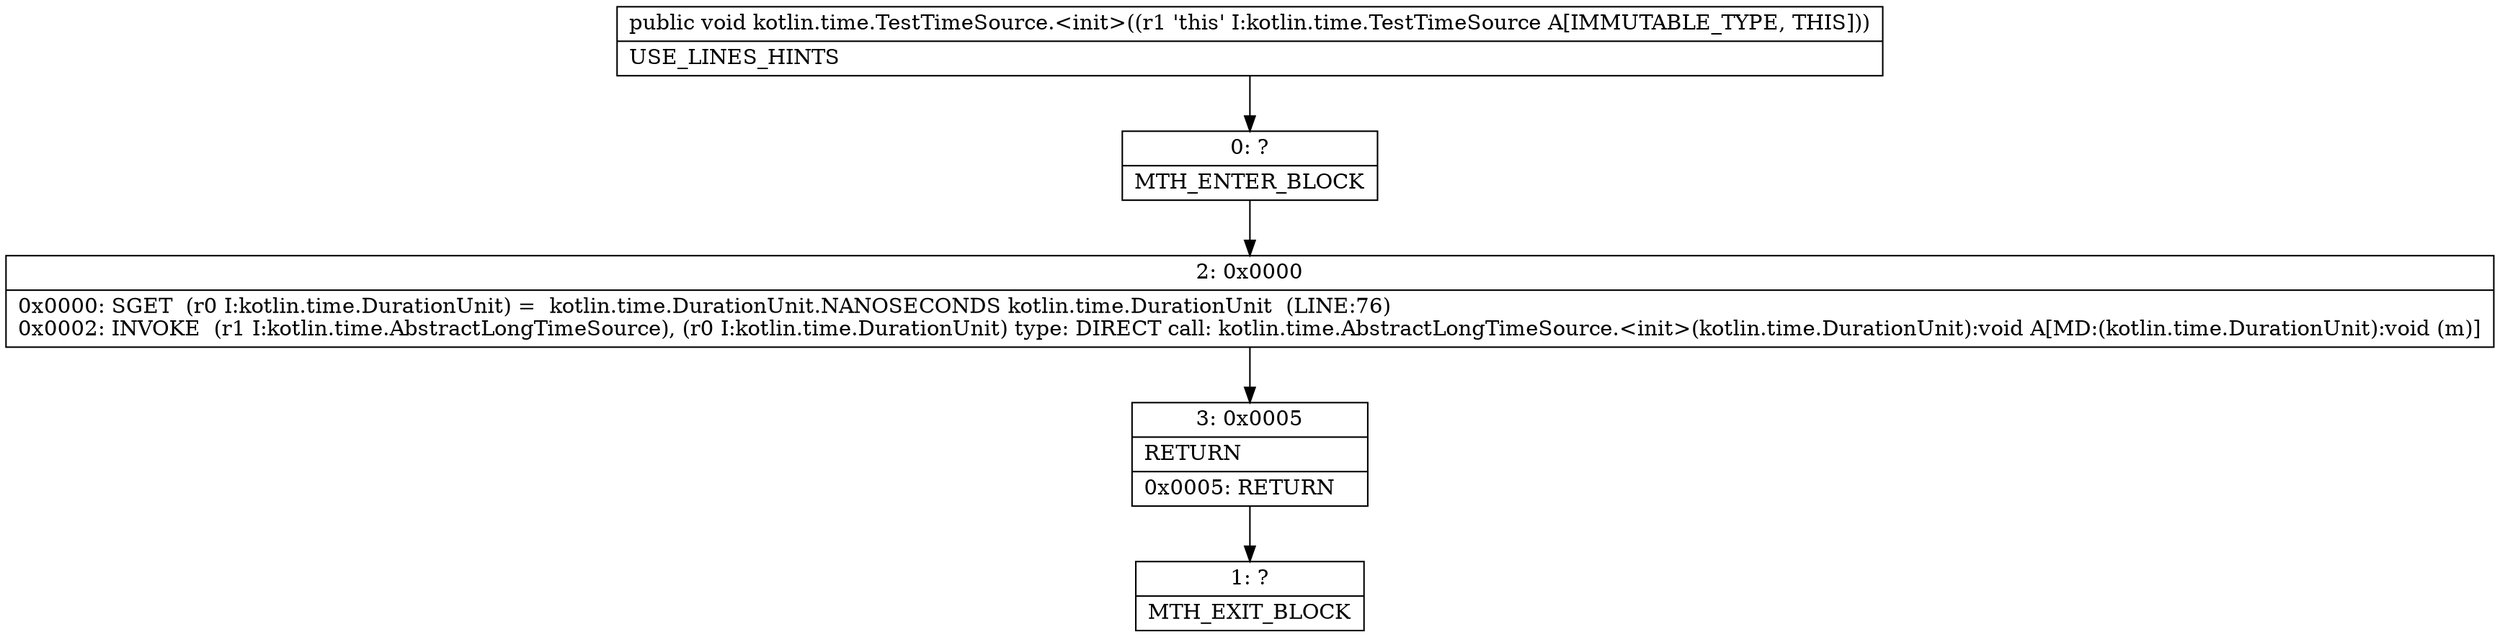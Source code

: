 digraph "CFG forkotlin.time.TestTimeSource.\<init\>()V" {
Node_0 [shape=record,label="{0\:\ ?|MTH_ENTER_BLOCK\l}"];
Node_2 [shape=record,label="{2\:\ 0x0000|0x0000: SGET  (r0 I:kotlin.time.DurationUnit) =  kotlin.time.DurationUnit.NANOSECONDS kotlin.time.DurationUnit  (LINE:76)\l0x0002: INVOKE  (r1 I:kotlin.time.AbstractLongTimeSource), (r0 I:kotlin.time.DurationUnit) type: DIRECT call: kotlin.time.AbstractLongTimeSource.\<init\>(kotlin.time.DurationUnit):void A[MD:(kotlin.time.DurationUnit):void (m)]\l}"];
Node_3 [shape=record,label="{3\:\ 0x0005|RETURN\l|0x0005: RETURN   \l}"];
Node_1 [shape=record,label="{1\:\ ?|MTH_EXIT_BLOCK\l}"];
MethodNode[shape=record,label="{public void kotlin.time.TestTimeSource.\<init\>((r1 'this' I:kotlin.time.TestTimeSource A[IMMUTABLE_TYPE, THIS]))  | USE_LINES_HINTS\l}"];
MethodNode -> Node_0;Node_0 -> Node_2;
Node_2 -> Node_3;
Node_3 -> Node_1;
}

